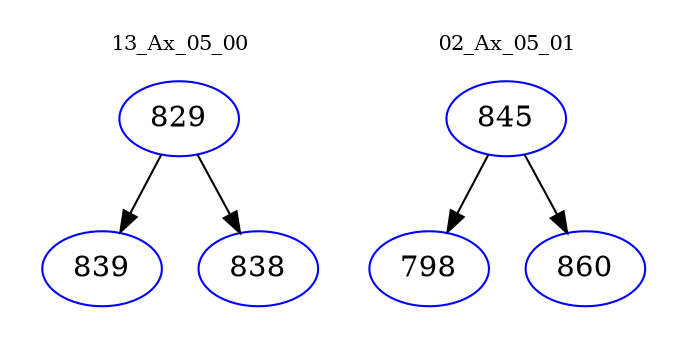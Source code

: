 digraph{
subgraph cluster_0 {
color = white
label = "13_Ax_05_00";
fontsize=10;
T0_829 [label="829", color="blue"]
T0_829 -> T0_839 [color="black"]
T0_839 [label="839", color="blue"]
T0_829 -> T0_838 [color="black"]
T0_838 [label="838", color="blue"]
}
subgraph cluster_1 {
color = white
label = "02_Ax_05_01";
fontsize=10;
T1_845 [label="845", color="blue"]
T1_845 -> T1_798 [color="black"]
T1_798 [label="798", color="blue"]
T1_845 -> T1_860 [color="black"]
T1_860 [label="860", color="blue"]
}
}
